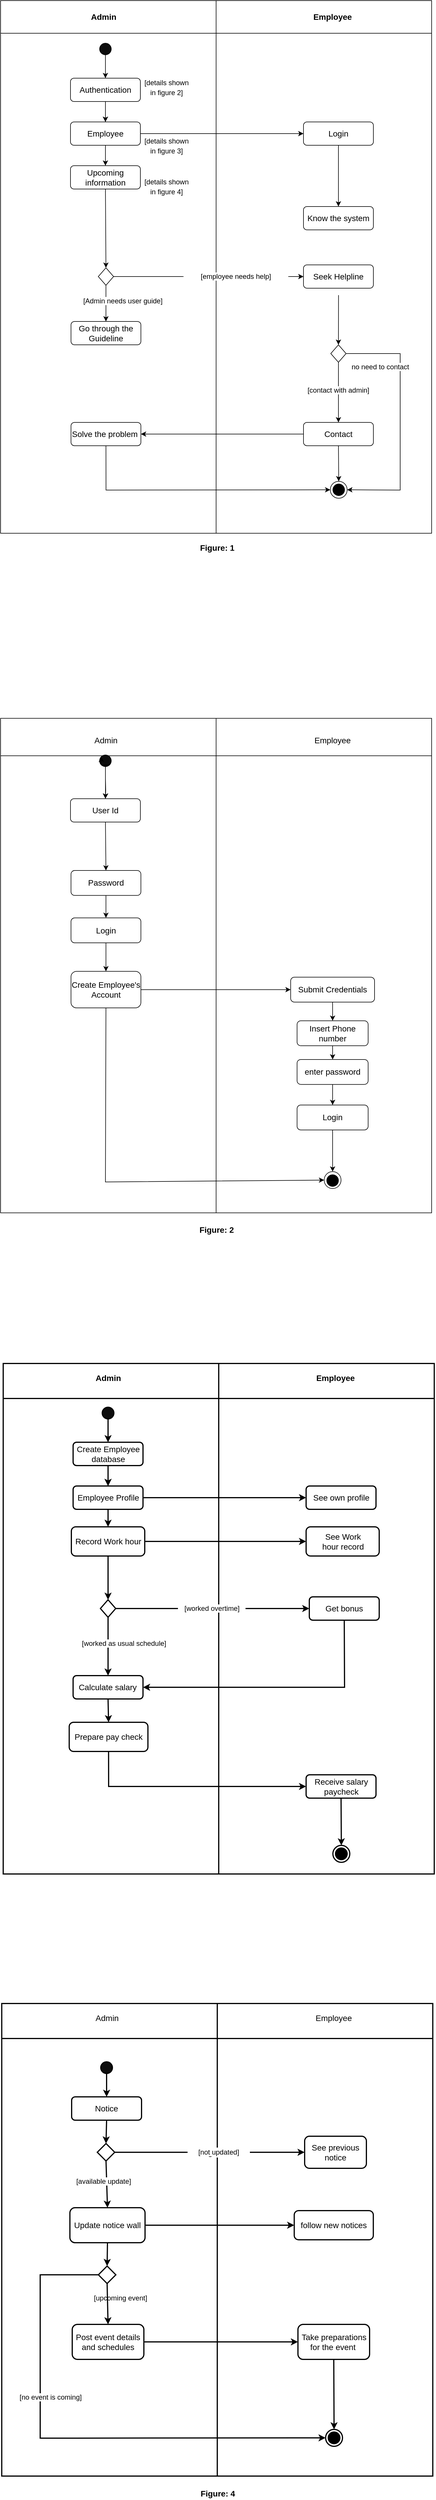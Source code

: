 <mxfile version="20.8.5" type="device"><diagram id="prtHgNgQTEPvFCAcTncT" name="Page-1"><mxGraphModel dx="880" dy="484" grid="1" gridSize="10" guides="1" tooltips="1" connect="1" arrows="1" fold="1" page="0" pageScale="1" pageWidth="827" pageHeight="1169" math="0" shadow="0"><root><mxCell id="0"/><mxCell id="1" parent="0"/><mxCell id="n_a4qfLzVY_lCJGj7iGT-138" value="" style="rounded=0;whiteSpace=wrap;html=1;fontSize=14;strokeWidth=2;" parent="1" vertex="1"><mxGeometry x="48.5" y="2483" width="740" height="875" as="geometry"/></mxCell><mxCell id="n_a4qfLzVY_lCJGj7iGT-116" value="" style="group" parent="1" vertex="1" connectable="0"><mxGeometry x="44" y="1130" width="740" height="930" as="geometry"/></mxCell><mxCell id="n_a4qfLzVY_lCJGj7iGT-72" value="" style="rounded=0;whiteSpace=wrap;html=1;fontSize=14;" parent="n_a4qfLzVY_lCJGj7iGT-116" vertex="1"><mxGeometry y="247.215" width="740" height="847.595" as="geometry"/></mxCell><mxCell id="n_a4qfLzVY_lCJGj7iGT-74" value="" style="endArrow=none;html=1;rounded=0;fontSize=14;" parent="n_a4qfLzVY_lCJGj7iGT-116" edge="1"><mxGeometry width="50" height="50" relative="1" as="geometry"><mxPoint y="311.353" as="sourcePoint"/><mxPoint x="740" y="311.353" as="targetPoint"/><Array as="points"/></mxGeometry></mxCell><mxCell id="n_a4qfLzVY_lCJGj7iGT-75" value="Admin" style="text;strokeColor=none;align=center;fillColor=none;html=1;verticalAlign=middle;whiteSpace=wrap;rounded=0;fontSize=14;" parent="n_a4qfLzVY_lCJGj7iGT-116" vertex="1"><mxGeometry x="150.88" y="268.595" width="60" height="32.069" as="geometry"/></mxCell><mxCell id="n_a4qfLzVY_lCJGj7iGT-76" value="Employee" style="text;strokeColor=none;align=center;fillColor=none;html=1;verticalAlign=middle;whiteSpace=wrap;rounded=0;fontSize=14;" parent="n_a4qfLzVY_lCJGj7iGT-116" vertex="1"><mxGeometry x="540" y="268.595" width="60" height="32.069" as="geometry"/></mxCell><mxCell id="n_a4qfLzVY_lCJGj7iGT-73" value="" style="endArrow=none;html=1;rounded=0;fontSize=14;entryX=0.5;entryY=0;entryDx=0;entryDy=0;exitX=0.5;exitY=1;exitDx=0;exitDy=0;" parent="n_a4qfLzVY_lCJGj7iGT-116" source="n_a4qfLzVY_lCJGj7iGT-72" target="n_a4qfLzVY_lCJGj7iGT-72" edge="1"><mxGeometry width="50" height="50" relative="1" as="geometry"><mxPoint x="374" y="2000.319" as="sourcePoint"/><mxPoint x="424" y="1946.87" as="targetPoint"/></mxGeometry></mxCell><mxCell id="n_a4qfLzVY_lCJGj7iGT-119" value="" style="endArrow=classic;html=1;rounded=0;exitX=0.5;exitY=1;exitDx=0;exitDy=0;entryX=0.5;entryY=0;entryDx=0;entryDy=0;" parent="n_a4qfLzVY_lCJGj7iGT-116" source="n_a4qfLzVY_lCJGj7iGT-121" target="n_a4qfLzVY_lCJGj7iGT-132" edge="1"><mxGeometry x="1" y="-214" width="50" height="50" relative="1" as="geometry"><mxPoint x="686" y="696.181" as="sourcePoint"/><mxPoint x="686" y="776.353" as="targetPoint"/><mxPoint x="19" y="-22" as="offset"/></mxGeometry></mxCell><mxCell id="n_a4qfLzVY_lCJGj7iGT-118" value="" style="endArrow=classic;html=1;rounded=0;exitX=0.5;exitY=1;exitDx=0;exitDy=0;entryX=0.5;entryY=0;entryDx=0;entryDy=0;" parent="n_a4qfLzVY_lCJGj7iGT-116" source="n_a4qfLzVY_lCJGj7iGT-127" target="n_a4qfLzVY_lCJGj7iGT-85" edge="1"><mxGeometry x="1" y="-214" width="50" height="50" relative="1" as="geometry"><mxPoint x="296" y="621.353" as="sourcePoint"/><mxPoint x="296" y="701.526" as="targetPoint"/><mxPoint x="19" y="-22" as="offset"/></mxGeometry></mxCell><mxCell id="n_a4qfLzVY_lCJGj7iGT-85" value="Create Employee's Account" style="rounded=1;whiteSpace=wrap;html=1;fontSize=14;fillColor=#FFFFFF;" parent="n_a4qfLzVY_lCJGj7iGT-116" vertex="1"><mxGeometry x="120.88" y="680.925" width="120" height="62.581" as="geometry"/></mxCell><mxCell id="n_a4qfLzVY_lCJGj7iGT-120" value="" style="endArrow=classic;html=1;rounded=0;exitX=1;exitY=0.5;exitDx=0;exitDy=0;entryX=0;entryY=0.5;entryDx=0;entryDy=0;" parent="n_a4qfLzVY_lCJGj7iGT-116" source="n_a4qfLzVY_lCJGj7iGT-85" target="n_a4qfLzVY_lCJGj7iGT-117" edge="1"><mxGeometry x="1" y="-214" width="50" height="50" relative="1" as="geometry"><mxPoint x="486" y="557.215" as="sourcePoint"/><mxPoint x="486" y="637.388" as="targetPoint"/><mxPoint x="19" y="-22" as="offset"/></mxGeometry></mxCell><mxCell id="n_a4qfLzVY_lCJGj7iGT-123" value="" style="endArrow=classic;html=1;rounded=0;exitX=0.5;exitY=1;exitDx=0;exitDy=0;entryX=0.5;entryY=0;entryDx=0;entryDy=0;" parent="n_a4qfLzVY_lCJGj7iGT-116" source="n_a4qfLzVY_lCJGj7iGT-117" target="n_a4qfLzVY_lCJGj7iGT-121" edge="1"><mxGeometry x="1" y="-214" width="50" height="50" relative="1" as="geometry"><mxPoint x="666.0" y="749.629" as="sourcePoint"/><mxPoint x="666.0" y="829.801" as="targetPoint"/><mxPoint x="19" y="-22" as="offset"/></mxGeometry></mxCell><mxCell id="n_a4qfLzVY_lCJGj7iGT-117" value="Submit Credentials" style="rounded=1;whiteSpace=wrap;html=1;fontSize=14;fillColor=#FFFFFF;" parent="n_a4qfLzVY_lCJGj7iGT-116" vertex="1"><mxGeometry x="498" y="690.836" width="144" height="42.759" as="geometry"/></mxCell><mxCell id="n_a4qfLzVY_lCJGj7iGT-121" value="Insert Phone number" style="rounded=1;whiteSpace=wrap;html=1;fontSize=14;fillColor=#FFFFFF;" parent="n_a4qfLzVY_lCJGj7iGT-116" vertex="1"><mxGeometry x="509" y="765.663" width="122" height="42.759" as="geometry"/></mxCell><mxCell id="n_a4qfLzVY_lCJGj7iGT-101" value="" style="endArrow=classic;html=1;rounded=0;exitX=0.5;exitY=1;exitDx=0;exitDy=0;entryX=0.5;entryY=0;entryDx=0;entryDy=0;" parent="n_a4qfLzVY_lCJGj7iGT-116" source="n_a4qfLzVY_lCJGj7iGT-132" target="n_a4qfLzVY_lCJGj7iGT-133" edge="1"><mxGeometry x="1" y="-214" width="50" height="50" relative="1" as="geometry"><mxPoint x="80.0" y="621.353" as="sourcePoint"/><mxPoint x="181" y="776.353" as="targetPoint"/><mxPoint x="19" y="-22" as="offset"/></mxGeometry></mxCell><mxCell id="n_a4qfLzVY_lCJGj7iGT-126" value="Password" style="rounded=1;whiteSpace=wrap;html=1;fontSize=14;fillColor=#FFFFFF;" parent="n_a4qfLzVY_lCJGj7iGT-116" vertex="1"><mxGeometry x="120.88" y="508.043" width="120" height="42.759" as="geometry"/></mxCell><mxCell id="n_a4qfLzVY_lCJGj7iGT-127" value="Login" style="rounded=1;whiteSpace=wrap;html=1;fontSize=14;fillColor=#FFFFFF;" parent="n_a4qfLzVY_lCJGj7iGT-116" vertex="1"><mxGeometry x="120.88" y="589.284" width="120" height="42.759" as="geometry"/></mxCell><mxCell id="n_a4qfLzVY_lCJGj7iGT-128" value="" style="endArrow=classic;html=1;rounded=0;exitX=0.5;exitY=1;exitDx=0;exitDy=0;entryX=0.5;entryY=0;entryDx=0;entryDy=0;" parent="n_a4qfLzVY_lCJGj7iGT-116" source="n_a4qfLzVY_lCJGj7iGT-126" target="n_a4qfLzVY_lCJGj7iGT-127" edge="1"><mxGeometry x="1" y="-214" width="50" height="50" relative="1" as="geometry"><mxPoint x="190" y="477.043" as="sourcePoint"/><mxPoint x="190.88" y="518.732" as="targetPoint"/><mxPoint x="19" y="-22" as="offset"/></mxGeometry></mxCell><mxCell id="n_a4qfLzVY_lCJGj7iGT-132" value="enter password" style="rounded=1;whiteSpace=wrap;html=1;fontSize=14;fillColor=#FFFFFF;" parent="n_a4qfLzVY_lCJGj7iGT-116" vertex="1"><mxGeometry x="509" y="831.939" width="122" height="42.759" as="geometry"/></mxCell><mxCell id="n_a4qfLzVY_lCJGj7iGT-133" value="Login" style="rounded=1;whiteSpace=wrap;html=1;fontSize=14;fillColor=#FFFFFF;" parent="n_a4qfLzVY_lCJGj7iGT-116" vertex="1"><mxGeometry x="509" y="909.974" width="122" height="42.759" as="geometry"/></mxCell><mxCell id="n_a4qfLzVY_lCJGj7iGT-134" value="" style="ellipse;whiteSpace=wrap;html=1;aspect=fixed;labelBackgroundColor=#FFFFFF;" parent="n_a4qfLzVY_lCJGj7iGT-116" vertex="1"><mxGeometry x="555.5" y="1024.177" width="29" height="29" as="geometry"/></mxCell><mxCell id="n_a4qfLzVY_lCJGj7iGT-135" value="" style="ellipse;whiteSpace=wrap;html=1;aspect=fixed;labelBackgroundColor=#FFFFFF;fillColor=#000000;" parent="n_a4qfLzVY_lCJGj7iGT-116" vertex="1"><mxGeometry x="560" y="1029.475" width="20" height="20" as="geometry"/></mxCell><mxCell id="n_a4qfLzVY_lCJGj7iGT-137" value="" style="endArrow=classic;html=1;rounded=0;entryX=0.5;entryY=0;entryDx=0;entryDy=0;exitX=0.5;exitY=1;exitDx=0;exitDy=0;" parent="n_a4qfLzVY_lCJGj7iGT-116" source="n_a4qfLzVY_lCJGj7iGT-133" target="n_a4qfLzVY_lCJGj7iGT-134" edge="1"><mxGeometry width="50" height="50" relative="1" as="geometry"><mxPoint x="376.0" y="906.456" as="sourcePoint"/><mxPoint x="426.0" y="847.595" as="targetPoint"/></mxGeometry></mxCell><mxCell id="n_a4qfLzVY_lCJGj7iGT-136" value="" style="endArrow=classic;html=1;rounded=0;exitX=0.5;exitY=1;exitDx=0;exitDy=0;entryX=0;entryY=0.5;entryDx=0;entryDy=0;" parent="n_a4qfLzVY_lCJGj7iGT-116" source="n_a4qfLzVY_lCJGj7iGT-85" target="n_a4qfLzVY_lCJGj7iGT-134" edge="1"><mxGeometry width="50" height="50" relative="1" as="geometry"><mxPoint x="366" y="894.684" as="sourcePoint"/><mxPoint x="416" y="835.823" as="targetPoint"/><Array as="points"><mxPoint x="180" y="1041.835"/></Array></mxGeometry></mxCell><mxCell id="n_a4qfLzVY_lCJGj7iGT-214" value="&lt;b&gt;&lt;font style=&quot;font-size: 14px;&quot;&gt;Figure: 2&lt;/font&gt;&lt;/b&gt;" style="text;strokeColor=none;align=center;fillColor=none;html=1;verticalAlign=middle;whiteSpace=wrap;rounded=0;labelBackgroundColor=#FFFFFF;" parent="n_a4qfLzVY_lCJGj7iGT-116" vertex="1"><mxGeometry x="316" y="1106.582" width="110" height="35.316" as="geometry"/></mxCell><mxCell id="LSEvQ7zeTAd2mxooMGou-2" value="" style="rounded=0;whiteSpace=wrap;html=1;fontSize=14;" parent="1" vertex="1"><mxGeometry x="44" y="147" width="740" height="913" as="geometry"/></mxCell><mxCell id="LSEvQ7zeTAd2mxooMGou-4" value="" style="endArrow=none;html=1;rounded=0;fontSize=14;entryX=0.5;entryY=0;entryDx=0;entryDy=0;exitX=0.5;exitY=1;exitDx=0;exitDy=0;" parent="1" source="LSEvQ7zeTAd2mxooMGou-2" target="LSEvQ7zeTAd2mxooMGou-2" edge="1"><mxGeometry width="50" height="50" relative="1" as="geometry"><mxPoint x="374" y="320" as="sourcePoint"/><mxPoint x="424" y="270" as="targetPoint"/></mxGeometry></mxCell><mxCell id="LSEvQ7zeTAd2mxooMGou-6" value="" style="endArrow=none;html=1;rounded=0;fontSize=14;" parent="1" edge="1"><mxGeometry width="50" height="50" relative="1" as="geometry"><mxPoint x="44" y="203" as="sourcePoint"/><mxPoint x="784" y="203" as="targetPoint"/></mxGeometry></mxCell><mxCell id="LSEvQ7zeTAd2mxooMGou-7" value="&lt;b&gt;Admin&lt;/b&gt;" style="text;strokeColor=none;align=center;fillColor=none;html=1;verticalAlign=middle;whiteSpace=wrap;rounded=0;fontSize=14;" parent="1" vertex="1"><mxGeometry x="191" y="160" width="60" height="30" as="geometry"/></mxCell><mxCell id="LSEvQ7zeTAd2mxooMGou-8" value="&lt;b&gt;Employee&lt;/b&gt;" style="text;strokeColor=none;align=center;fillColor=none;html=1;verticalAlign=middle;whiteSpace=wrap;rounded=0;fontSize=14;" parent="1" vertex="1"><mxGeometry x="583.5" y="160" width="60" height="30" as="geometry"/></mxCell><mxCell id="dNxyNK7c78bLwvsdeMH5-23" value="" style="ellipse;whiteSpace=wrap;html=1;direction=east;fillColor=#0D0D0D;" parent="1" vertex="1"><mxGeometry x="214" y="220" width="20" height="20" as="geometry"/></mxCell><mxCell id="LSEvQ7zeTAd2mxooMGou-18" value="" style="edgeStyle=orthogonalEdgeStyle;rounded=0;orthogonalLoop=1;jettySize=auto;html=1;fontSize=14;" parent="1" source="LSEvQ7zeTAd2mxooMGou-11" target="LSEvQ7zeTAd2mxooMGou-14" edge="1"><mxGeometry relative="1" as="geometry"/></mxCell><mxCell id="LSEvQ7zeTAd2mxooMGou-11" value="Authentication" style="rounded=1;whiteSpace=wrap;html=1;fontSize=14;fillColor=#FFFFFF;" parent="1" vertex="1"><mxGeometry x="164" y="280" width="120" height="40" as="geometry"/></mxCell><mxCell id="LSEvQ7zeTAd2mxooMGou-13" value="" style="endArrow=classic;html=1;rounded=0;fontSize=14;exitX=0.5;exitY=1;exitDx=0;exitDy=0;entryX=0.5;entryY=0;entryDx=0;entryDy=0;" parent="1" source="dNxyNK7c78bLwvsdeMH5-23" target="LSEvQ7zeTAd2mxooMGou-11" edge="1"><mxGeometry width="50" height="50" relative="1" as="geometry"><mxPoint x="324" y="360" as="sourcePoint"/><mxPoint x="344" y="350" as="targetPoint"/></mxGeometry></mxCell><mxCell id="LSEvQ7zeTAd2mxooMGou-14" value="Employee" style="rounded=1;whiteSpace=wrap;html=1;fontSize=14;fillColor=#FFFFFF;" parent="1" vertex="1"><mxGeometry x="164" y="355" width="120" height="40" as="geometry"/></mxCell><mxCell id="LSEvQ7zeTAd2mxooMGou-15" value="" style="endArrow=classic;html=1;rounded=0;fontSize=14;exitX=0.5;exitY=1;exitDx=0;exitDy=0;entryX=0.5;entryY=0;entryDx=0;entryDy=0;" parent="1" source="LSEvQ7zeTAd2mxooMGou-11" target="LSEvQ7zeTAd2mxooMGou-14" edge="1"><mxGeometry width="50" height="50" relative="1" as="geometry"><mxPoint x="344" y="310" as="sourcePoint"/><mxPoint x="394" y="270" as="targetPoint"/></mxGeometry></mxCell><mxCell id="LSEvQ7zeTAd2mxooMGou-16" value="Login" style="rounded=1;whiteSpace=wrap;html=1;fontSize=14;fillColor=#FFFFFF;" parent="1" vertex="1"><mxGeometry x="564" y="355" width="120" height="40" as="geometry"/></mxCell><mxCell id="LSEvQ7zeTAd2mxooMGou-17" value="" style="endArrow=classic;html=1;rounded=0;fontSize=14;exitX=1;exitY=0.5;exitDx=0;exitDy=0;entryX=0;entryY=0.5;entryDx=0;entryDy=0;" parent="1" source="LSEvQ7zeTAd2mxooMGou-14" target="LSEvQ7zeTAd2mxooMGou-16" edge="1"><mxGeometry width="50" height="50" relative="1" as="geometry"><mxPoint x="234" y="330.0" as="sourcePoint"/><mxPoint x="234" y="365.0" as="targetPoint"/></mxGeometry></mxCell><mxCell id="LSEvQ7zeTAd2mxooMGou-23" value="Upcoming information" style="rounded=1;whiteSpace=wrap;html=1;fontSize=14;fillColor=#FFFFFF;" parent="1" vertex="1"><mxGeometry x="164" y="430" width="120" height="40" as="geometry"/></mxCell><mxCell id="LSEvQ7zeTAd2mxooMGou-26" value="&lt;font style=&quot;font-size: 12px;&quot;&gt;[details shown in figure 2]&lt;/font&gt;" style="text;strokeColor=none;align=center;fillColor=none;html=1;verticalAlign=middle;whiteSpace=wrap;rounded=0;fontSize=14;" parent="1" vertex="1"><mxGeometry x="284" y="280" width="90" height="30" as="geometry"/></mxCell><mxCell id="LSEvQ7zeTAd2mxooMGou-27" value="&lt;font style=&quot;font-size: 12px;&quot;&gt;[details shown in figure 3]&lt;/font&gt;" style="text;strokeColor=none;align=center;fillColor=none;html=1;verticalAlign=middle;whiteSpace=wrap;rounded=0;fontSize=14;" parent="1" vertex="1"><mxGeometry x="284" y="380" width="90" height="30" as="geometry"/></mxCell><mxCell id="LSEvQ7zeTAd2mxooMGou-28" value="&lt;font style=&quot;font-size: 12px;&quot;&gt;[details shown in figure 4]&lt;/font&gt;" style="text;strokeColor=none;align=center;fillColor=none;html=1;verticalAlign=middle;whiteSpace=wrap;rounded=0;fontSize=14;" parent="1" vertex="1"><mxGeometry x="284" y="450" width="90" height="30" as="geometry"/></mxCell><mxCell id="n_a4qfLzVY_lCJGj7iGT-3" value="" style="endArrow=classic;html=1;rounded=0;exitX=0.5;exitY=1;exitDx=0;exitDy=0;entryX=0.5;entryY=0;entryDx=0;entryDy=0;" parent="1" source="LSEvQ7zeTAd2mxooMGou-14" target="LSEvQ7zeTAd2mxooMGou-23" edge="1"><mxGeometry x="1" y="-214" width="50" height="50" relative="1" as="geometry"><mxPoint x="634" y="665" as="sourcePoint"/><mxPoint x="684" y="615" as="targetPoint"/><mxPoint x="19" y="-22" as="offset"/></mxGeometry></mxCell><mxCell id="n_a4qfLzVY_lCJGj7iGT-4" value="" style="endArrow=classic;html=1;rounded=0;exitX=1;exitY=0.5;exitDx=0;exitDy=0;entryX=0;entryY=0.5;entryDx=0;entryDy=0;startArrow=none;" parent="1" source="n_a4qfLzVY_lCJGj7iGT-18" target="n_a4qfLzVY_lCJGj7iGT-14" edge="1"><mxGeometry x="1" y="-214" width="50" height="50" relative="1" as="geometry"><mxPoint x="644" y="675" as="sourcePoint"/><mxPoint x="694" y="625" as="targetPoint"/><mxPoint x="19" y="-22" as="offset"/></mxGeometry></mxCell><mxCell id="n_a4qfLzVY_lCJGj7iGT-5" value="" style="endArrow=classic;html=1;rounded=0;exitX=0.5;exitY=1;exitDx=0;exitDy=0;entryX=0.5;entryY=0;entryDx=0;entryDy=0;" parent="1" source="n_a4qfLzVY_lCJGj7iGT-17" target="n_a4qfLzVY_lCJGj7iGT-15" edge="1"><mxGeometry x="1" y="-214" width="50" height="50" relative="1" as="geometry"><mxPoint x="654" y="685" as="sourcePoint"/><mxPoint x="704" y="635" as="targetPoint"/><mxPoint x="19" y="-22" as="offset"/></mxGeometry></mxCell><mxCell id="n_a4qfLzVY_lCJGj7iGT-6" value="" style="endArrow=classic;html=1;rounded=0;exitX=0.5;exitY=1;exitDx=0;exitDy=0;entryX=0.5;entryY=0;entryDx=0;entryDy=0;" parent="1" source="LSEvQ7zeTAd2mxooMGou-16" target="n_a4qfLzVY_lCJGj7iGT-13" edge="1"><mxGeometry x="1" y="-214" width="50" height="50" relative="1" as="geometry"><mxPoint x="664" y="695" as="sourcePoint"/><mxPoint x="714" y="640" as="targetPoint"/><mxPoint x="19" y="-22" as="offset"/></mxGeometry></mxCell><mxCell id="n_a4qfLzVY_lCJGj7iGT-12" value="Contact" style="rounded=1;whiteSpace=wrap;html=1;fontSize=14;fillColor=#FFFFFF;" parent="1" vertex="1"><mxGeometry x="564.01" y="870" width="120" height="40" as="geometry"/></mxCell><mxCell id="n_a4qfLzVY_lCJGj7iGT-13" value="Know the system" style="rounded=1;whiteSpace=wrap;html=1;fontSize=14;fillColor=#FFFFFF;" parent="1" vertex="1"><mxGeometry x="564" y="500" width="120" height="40" as="geometry"/></mxCell><mxCell id="n_a4qfLzVY_lCJGj7iGT-14" value="Seek Helpline" style="rounded=1;whiteSpace=wrap;html=1;fontSize=14;fillColor=#FFFFFF;" parent="1" vertex="1"><mxGeometry x="564" y="600" width="120" height="40" as="geometry"/></mxCell><mxCell id="n_a4qfLzVY_lCJGj7iGT-15" value="Go through the Guideline" style="rounded=1;whiteSpace=wrap;html=1;fontSize=14;fillColor=#FFFFFF;" parent="1" vertex="1"><mxGeometry x="164.88" y="697" width="120" height="40" as="geometry"/></mxCell><mxCell id="n_a4qfLzVY_lCJGj7iGT-17" value="" style="rhombus;whiteSpace=wrap;html=1;labelBackgroundColor=#FFFFFF;" parent="1" vertex="1"><mxGeometry x="211.75" y="605" width="26.25" height="30" as="geometry"/></mxCell><mxCell id="n_a4qfLzVY_lCJGj7iGT-18" value="&lt;span style=&quot;background-color: rgb(255, 255, 255);&quot;&gt;[employee needs help]&lt;/span&gt;" style="text;strokeColor=none;align=center;fillColor=none;html=1;verticalAlign=middle;whiteSpace=wrap;rounded=0;" parent="1" vertex="1"><mxGeometry x="358" y="605" width="180" height="30" as="geometry"/></mxCell><mxCell id="n_a4qfLzVY_lCJGj7iGT-19" value="" style="endArrow=none;html=1;rounded=0;exitX=1;exitY=0.5;exitDx=0;exitDy=0;entryX=0;entryY=0.5;entryDx=0;entryDy=0;" parent="1" source="n_a4qfLzVY_lCJGj7iGT-17" target="n_a4qfLzVY_lCJGj7iGT-18" edge="1"><mxGeometry x="1" y="-214" width="50" height="50" relative="1" as="geometry"><mxPoint x="238" y="620" as="sourcePoint"/><mxPoint x="564.0" y="620" as="targetPoint"/><mxPoint x="19" y="-22" as="offset"/></mxGeometry></mxCell><mxCell id="n_a4qfLzVY_lCJGj7iGT-20" value="&lt;span style=&quot;background-color: rgb(255, 255, 255);&quot;&gt;[Admin needs user guide]&lt;/span&gt;" style="text;strokeColor=none;align=center;fillColor=none;html=1;verticalAlign=middle;whiteSpace=wrap;rounded=0;" parent="1" vertex="1"><mxGeometry x="164" y="647" width="180" height="30" as="geometry"/></mxCell><mxCell id="n_a4qfLzVY_lCJGj7iGT-21" value="" style="endArrow=classic;html=1;rounded=0;entryX=0.5;entryY=0;entryDx=0;entryDy=0;exitX=0.5;exitY=1;exitDx=0;exitDy=0;" parent="1" source="LSEvQ7zeTAd2mxooMGou-23" target="n_a4qfLzVY_lCJGj7iGT-17" edge="1"><mxGeometry x="1" y="-214" width="50" height="50" relative="1" as="geometry"><mxPoint x="124.0" y="540.0" as="sourcePoint"/><mxPoint x="174.0" y="490.0" as="targetPoint"/><mxPoint x="19" y="-22" as="offset"/></mxGeometry></mxCell><mxCell id="n_a4qfLzVY_lCJGj7iGT-22" value="" style="endArrow=classic;html=1;rounded=0;entryX=0.5;entryY=0;entryDx=0;entryDy=0;exitX=0.5;exitY=0.767;exitDx=0;exitDy=0;exitPerimeter=0;" parent="1" source="n_a4qfLzVY_lCJGj7iGT-24" target="n_a4qfLzVY_lCJGj7iGT-12" edge="1"><mxGeometry x="1" y="-214" width="50" height="50" relative="1" as="geometry"><mxPoint x="624.01" y="770" as="sourcePoint"/><mxPoint x="234.01" y="780.0" as="targetPoint"/><Array as="points"/><mxPoint x="19" y="-22" as="offset"/></mxGeometry></mxCell><mxCell id="n_a4qfLzVY_lCJGj7iGT-23" value="" style="endArrow=classic;html=1;rounded=0;exitX=0.5;exitY=1;exitDx=0;exitDy=0;entryX=0.5;entryY=0;entryDx=0;entryDy=0;" parent="1" source="n_a4qfLzVY_lCJGj7iGT-12" target="n_a4qfLzVY_lCJGj7iGT-29" edge="1"><mxGeometry x="1" y="-214" width="50" height="50" relative="1" as="geometry"><mxPoint x="229.0" y="1030.0" as="sourcePoint"/><mxPoint x="279.0" y="980.0" as="targetPoint"/><mxPoint x="19" y="-22" as="offset"/></mxGeometry></mxCell><mxCell id="n_a4qfLzVY_lCJGj7iGT-24" value="" style="rhombus;whiteSpace=wrap;html=1;labelBackgroundColor=#FFFFFF;" parent="1" vertex="1"><mxGeometry x="610.88" y="737" width="26.25" height="30" as="geometry"/></mxCell><mxCell id="n_a4qfLzVY_lCJGj7iGT-25" value="&lt;span style=&quot;background-color: rgb(255, 255, 255);&quot;&gt;[contact with admin]&lt;/span&gt;" style="text;strokeColor=none;align=center;fillColor=none;html=1;verticalAlign=middle;whiteSpace=wrap;rounded=0;" parent="1" vertex="1"><mxGeometry x="534" y="800" width="180" height="30" as="geometry"/></mxCell><mxCell id="n_a4qfLzVY_lCJGj7iGT-26" value="" style="endArrow=classic;html=1;rounded=0;entryX=0.5;entryY=0;entryDx=0;entryDy=0;exitX=0.784;exitY=0.553;exitDx=0;exitDy=0;exitPerimeter=0;" parent="1" source="LSEvQ7zeTAd2mxooMGou-2" target="n_a4qfLzVY_lCJGj7iGT-24" edge="1"><mxGeometry x="1" y="-214" width="50" height="50" relative="1" as="geometry"><mxPoint x="239.0" y="810.0" as="sourcePoint"/><mxPoint x="289.0" y="760.0" as="targetPoint"/><mxPoint x="19" y="-22" as="offset"/></mxGeometry></mxCell><mxCell id="n_a4qfLzVY_lCJGj7iGT-27" value="" style="endArrow=classic;html=1;rounded=0;exitX=0;exitY=0.5;exitDx=0;exitDy=0;entryX=1;entryY=0.5;entryDx=0;entryDy=0;" parent="1" source="n_a4qfLzVY_lCJGj7iGT-12" target="n_a4qfLzVY_lCJGj7iGT-28" edge="1"><mxGeometry x="1" y="-214" width="50" height="50" relative="1" as="geometry"><mxPoint x="239.0" y="810.0" as="sourcePoint"/><mxPoint x="289.0" y="760.0" as="targetPoint"/><mxPoint x="19" y="-22" as="offset"/></mxGeometry></mxCell><mxCell id="n_a4qfLzVY_lCJGj7iGT-28" value="Solve the problem&amp;nbsp;" style="rounded=1;whiteSpace=wrap;html=1;fontSize=14;fillColor=#FFFFFF;" parent="1" vertex="1"><mxGeometry x="164.88" y="870" width="120" height="40" as="geometry"/></mxCell><mxCell id="n_a4qfLzVY_lCJGj7iGT-29" value="" style="ellipse;whiteSpace=wrap;html=1;aspect=fixed;labelBackgroundColor=#FFFFFF;" parent="1" vertex="1"><mxGeometry x="610" y="971" width="29" height="29" as="geometry"/></mxCell><mxCell id="n_a4qfLzVY_lCJGj7iGT-30" value="" style="ellipse;whiteSpace=wrap;html=1;aspect=fixed;labelBackgroundColor=#FFFFFF;fillColor=#000000;" parent="1" vertex="1"><mxGeometry x="614.5" y="975.5" width="20" height="20" as="geometry"/></mxCell><mxCell id="n_a4qfLzVY_lCJGj7iGT-31" value="" style="endArrow=classic;html=1;rounded=0;exitX=0.5;exitY=1;exitDx=0;exitDy=0;entryX=0;entryY=0.5;entryDx=0;entryDy=0;" parent="1" source="n_a4qfLzVY_lCJGj7iGT-28" target="n_a4qfLzVY_lCJGj7iGT-29" edge="1"><mxGeometry x="1" y="-214" width="50" height="50" relative="1" as="geometry"><mxPoint x="634.01" y="920.0" as="sourcePoint"/><mxPoint x="634.5" y="981" as="targetPoint"/><Array as="points"><mxPoint x="225" y="986"/></Array><mxPoint x="19" y="-22" as="offset"/></mxGeometry></mxCell><mxCell id="n_a4qfLzVY_lCJGj7iGT-77" value="" style="ellipse;whiteSpace=wrap;html=1;direction=east;fillColor=#0D0D0D;" parent="1" vertex="1"><mxGeometry x="214" y="1440" width="20" height="20" as="geometry"/></mxCell><mxCell id="n_a4qfLzVY_lCJGj7iGT-78" value="" style="edgeStyle=orthogonalEdgeStyle;rounded=0;orthogonalLoop=1;jettySize=auto;html=1;fontSize=14;" parent="1" target="n_a4qfLzVY_lCJGj7iGT-81" edge="1"><mxGeometry relative="1" as="geometry"><mxPoint x="224" y="1480" as="sourcePoint"/></mxGeometry></mxCell><mxCell id="n_a4qfLzVY_lCJGj7iGT-81" value="User Id" style="rounded=1;whiteSpace=wrap;html=1;fontSize=14;fillColor=#FFFFFF;" parent="1" vertex="1"><mxGeometry x="164" y="1515" width="120" height="40" as="geometry"/></mxCell><mxCell id="n_a4qfLzVY_lCJGj7iGT-82" value="" style="endArrow=classic;html=1;rounded=0;fontSize=14;entryX=0.5;entryY=0;entryDx=0;entryDy=0;" parent="1" target="n_a4qfLzVY_lCJGj7iGT-81" edge="1"><mxGeometry width="50" height="50" relative="1" as="geometry"><mxPoint x="224" y="1460" as="sourcePoint"/><mxPoint x="394" y="1430" as="targetPoint"/></mxGeometry></mxCell><mxCell id="n_a4qfLzVY_lCJGj7iGT-89" value="" style="endArrow=classic;html=1;rounded=0;exitX=0.5;exitY=1;exitDx=0;exitDy=0;entryX=0.5;entryY=0;entryDx=0;entryDy=0;" parent="1" source="n_a4qfLzVY_lCJGj7iGT-81" target="n_a4qfLzVY_lCJGj7iGT-126" edge="1"><mxGeometry x="1" y="-214" width="50" height="50" relative="1" as="geometry"><mxPoint x="634" y="1825" as="sourcePoint"/><mxPoint x="224" y="1590" as="targetPoint"/><mxPoint x="19" y="-22" as="offset"/></mxGeometry></mxCell><mxCell id="n_a4qfLzVY_lCJGj7iGT-92" value="" style="endArrow=classic;html=1;rounded=0;exitX=0.5;exitY=1;exitDx=0;exitDy=0;entryX=1;entryY=0.5;entryDx=0;entryDy=0;strokeWidth=2;" parent="1" source="n_a4qfLzVY_lCJGj7iGT-161" target="n_a4qfLzVY_lCJGj7iGT-162" edge="1"><mxGeometry x="1" y="-214" width="50" height="50" relative="1" as="geometry"><mxPoint x="643.5" y="2968" as="sourcePoint"/><mxPoint x="733.5" y="3134" as="targetPoint"/><mxPoint x="19" y="-22" as="offset"/><Array as="points"><mxPoint x="634.5" y="3038"/></Array></mxGeometry></mxCell><mxCell id="n_a4qfLzVY_lCJGj7iGT-115" style="edgeStyle=orthogonalEdgeStyle;rounded=0;orthogonalLoop=1;jettySize=auto;html=1;exitX=1;exitY=1;exitDx=0;exitDy=0;entryX=0;entryY=0;entryDx=0;entryDy=0;" parent="1" source="n_a4qfLzVY_lCJGj7iGT-77" target="n_a4qfLzVY_lCJGj7iGT-77" edge="1"><mxGeometry relative="1" as="geometry"/></mxCell><mxCell id="n_a4qfLzVY_lCJGj7iGT-139" value="" style="endArrow=none;html=1;rounded=0;fontSize=14;entryX=0.5;entryY=0;entryDx=0;entryDy=0;exitX=0.5;exitY=1;exitDx=0;exitDy=0;strokeWidth=2;" parent="1" source="n_a4qfLzVY_lCJGj7iGT-138" target="n_a4qfLzVY_lCJGj7iGT-138" edge="1"><mxGeometry width="50" height="50" relative="1" as="geometry"><mxPoint x="378.5" y="2658" as="sourcePoint"/><mxPoint x="428.5" y="2608" as="targetPoint"/></mxGeometry></mxCell><mxCell id="n_a4qfLzVY_lCJGj7iGT-140" value="" style="endArrow=none;html=1;rounded=0;fontSize=14;strokeWidth=2;" parent="1" edge="1"><mxGeometry width="50" height="50" relative="1" as="geometry"><mxPoint x="48.5" y="2543" as="sourcePoint"/><mxPoint x="788.5" y="2543" as="targetPoint"/></mxGeometry></mxCell><mxCell id="n_a4qfLzVY_lCJGj7iGT-141" value="&lt;b&gt;Admin&lt;/b&gt;" style="text;strokeColor=none;align=center;fillColor=none;html=1;verticalAlign=middle;whiteSpace=wrap;rounded=0;fontSize=14;strokeWidth=2;" parent="1" vertex="1"><mxGeometry x="199.38" y="2493" width="60" height="30" as="geometry"/></mxCell><mxCell id="n_a4qfLzVY_lCJGj7iGT-142" value="&lt;b&gt;Employee&lt;/b&gt;" style="text;strokeColor=none;align=center;fillColor=none;html=1;verticalAlign=middle;whiteSpace=wrap;rounded=0;fontSize=14;strokeWidth=2;" parent="1" vertex="1"><mxGeometry x="589" y="2493" width="60" height="30" as="geometry"/></mxCell><mxCell id="n_a4qfLzVY_lCJGj7iGT-143" value="" style="ellipse;whiteSpace=wrap;html=1;direction=east;fillColor=#0D0D0D;strokeWidth=2;" parent="1" vertex="1"><mxGeometry x="218.5" y="2558" width="20" height="20" as="geometry"/></mxCell><mxCell id="n_a4qfLzVY_lCJGj7iGT-144" value="" style="edgeStyle=orthogonalEdgeStyle;rounded=0;orthogonalLoop=1;jettySize=auto;html=1;fontSize=14;strokeWidth=2;" parent="1" source="n_a4qfLzVY_lCJGj7iGT-145" target="n_a4qfLzVY_lCJGj7iGT-147" edge="1"><mxGeometry relative="1" as="geometry"/></mxCell><mxCell id="n_a4qfLzVY_lCJGj7iGT-145" value="Create Employee database" style="rounded=1;whiteSpace=wrap;html=1;fontSize=14;fillColor=#FFFFFF;strokeWidth=2;" parent="1" vertex="1"><mxGeometry x="168.5" y="2618" width="120" height="40" as="geometry"/></mxCell><mxCell id="n_a4qfLzVY_lCJGj7iGT-146" value="" style="endArrow=classic;html=1;rounded=0;fontSize=14;exitX=0.5;exitY=1;exitDx=0;exitDy=0;entryX=0.5;entryY=0;entryDx=0;entryDy=0;strokeWidth=2;" parent="1" source="n_a4qfLzVY_lCJGj7iGT-143" target="n_a4qfLzVY_lCJGj7iGT-145" edge="1"><mxGeometry width="50" height="50" relative="1" as="geometry"><mxPoint x="328.5" y="2698" as="sourcePoint"/><mxPoint x="348.5" y="2688" as="targetPoint"/></mxGeometry></mxCell><mxCell id="n_a4qfLzVY_lCJGj7iGT-147" value="Employee Profile" style="rounded=1;whiteSpace=wrap;html=1;fontSize=14;fillColor=#FFFFFF;strokeWidth=2;" parent="1" vertex="1"><mxGeometry x="168.5" y="2693" width="120" height="40" as="geometry"/></mxCell><mxCell id="n_a4qfLzVY_lCJGj7iGT-148" value="" style="endArrow=classic;html=1;rounded=0;fontSize=14;exitX=0.5;exitY=1;exitDx=0;exitDy=0;entryX=0.5;entryY=0;entryDx=0;entryDy=0;strokeWidth=2;" parent="1" source="n_a4qfLzVY_lCJGj7iGT-145" target="n_a4qfLzVY_lCJGj7iGT-147" edge="1"><mxGeometry width="50" height="50" relative="1" as="geometry"><mxPoint x="348.5" y="2648" as="sourcePoint"/><mxPoint x="398.5" y="2608" as="targetPoint"/></mxGeometry></mxCell><mxCell id="n_a4qfLzVY_lCJGj7iGT-149" value="See own profile" style="rounded=1;whiteSpace=wrap;html=1;fontSize=14;fillColor=#FFFFFF;strokeWidth=2;" parent="1" vertex="1"><mxGeometry x="568.5" y="2693" width="120" height="40" as="geometry"/></mxCell><mxCell id="n_a4qfLzVY_lCJGj7iGT-150" value="" style="endArrow=classic;html=1;rounded=0;fontSize=14;exitX=1;exitY=0.5;exitDx=0;exitDy=0;entryX=0;entryY=0.5;entryDx=0;entryDy=0;strokeWidth=2;" parent="1" source="n_a4qfLzVY_lCJGj7iGT-147" target="n_a4qfLzVY_lCJGj7iGT-149" edge="1"><mxGeometry width="50" height="50" relative="1" as="geometry"><mxPoint x="238.5" y="2668" as="sourcePoint"/><mxPoint x="238.5" y="2703" as="targetPoint"/></mxGeometry></mxCell><mxCell id="n_a4qfLzVY_lCJGj7iGT-151" value="Record Work hour" style="rounded=1;whiteSpace=wrap;html=1;fontSize=14;fillColor=#FFFFFF;strokeWidth=2;" parent="1" vertex="1"><mxGeometry x="165.5" y="2763" width="126" height="50" as="geometry"/></mxCell><mxCell id="n_a4qfLzVY_lCJGj7iGT-155" value="" style="endArrow=classic;html=1;rounded=0;exitX=0.5;exitY=1;exitDx=0;exitDy=0;entryX=0.5;entryY=0;entryDx=0;entryDy=0;strokeWidth=2;" parent="1" source="n_a4qfLzVY_lCJGj7iGT-147" target="n_a4qfLzVY_lCJGj7iGT-151" edge="1"><mxGeometry x="1" y="-214" width="50" height="50" relative="1" as="geometry"><mxPoint x="638.5" y="3003" as="sourcePoint"/><mxPoint x="688.5" y="2953" as="targetPoint"/><mxPoint x="19" y="-22" as="offset"/></mxGeometry></mxCell><mxCell id="n_a4qfLzVY_lCJGj7iGT-156" value="" style="endArrow=classic;html=1;rounded=0;exitX=1;exitY=0.5;exitDx=0;exitDy=0;entryX=0;entryY=0.5;entryDx=0;entryDy=0;startArrow=none;strokeWidth=2;" parent="1" source="n_a4qfLzVY_lCJGj7iGT-164" target="n_a4qfLzVY_lCJGj7iGT-161" edge="1"><mxGeometry x="1" y="-214" width="50" height="50" relative="1" as="geometry"><mxPoint x="648.5" y="3013" as="sourcePoint"/><mxPoint x="698.5" y="2963" as="targetPoint"/><mxPoint x="19" y="-22" as="offset"/></mxGeometry></mxCell><mxCell id="n_a4qfLzVY_lCJGj7iGT-157" value="" style="endArrow=classic;html=1;rounded=0;exitX=0.5;exitY=1;exitDx=0;exitDy=0;entryX=0.5;entryY=0;entryDx=0;entryDy=0;strokeWidth=2;" parent="1" source="n_a4qfLzVY_lCJGj7iGT-163" target="n_a4qfLzVY_lCJGj7iGT-162" edge="1"><mxGeometry x="1" y="-214" width="50" height="50" relative="1" as="geometry"><mxPoint x="658.5" y="3023" as="sourcePoint"/><mxPoint x="708.5" y="2973" as="targetPoint"/><mxPoint x="19" y="-22" as="offset"/></mxGeometry></mxCell><mxCell id="n_a4qfLzVY_lCJGj7iGT-158" value="" style="endArrow=classic;html=1;rounded=0;exitX=1;exitY=0.5;exitDx=0;exitDy=0;entryX=0;entryY=0.5;entryDx=0;entryDy=0;strokeWidth=2;" parent="1" source="n_a4qfLzVY_lCJGj7iGT-151" target="n_a4qfLzVY_lCJGj7iGT-160" edge="1"><mxGeometry x="1" y="-214" width="50" height="50" relative="1" as="geometry"><mxPoint x="668.5" y="3033" as="sourcePoint"/><mxPoint x="718.5" y="2978" as="targetPoint"/><mxPoint x="19" y="-22" as="offset"/></mxGeometry></mxCell><mxCell id="n_a4qfLzVY_lCJGj7iGT-159" value="Receive salary paycheck" style="rounded=1;whiteSpace=wrap;html=1;fontSize=14;fillColor=#FFFFFF;strokeWidth=2;" parent="1" vertex="1"><mxGeometry x="568.5" y="3188" width="120" height="40" as="geometry"/></mxCell><mxCell id="n_a4qfLzVY_lCJGj7iGT-160" value="See Work &lt;br&gt;hour record" style="rounded=1;whiteSpace=wrap;html=1;fontSize=14;fillColor=#FFFFFF;strokeWidth=2;" parent="1" vertex="1"><mxGeometry x="568.51" y="2763" width="125.5" height="50" as="geometry"/></mxCell><mxCell id="n_a4qfLzVY_lCJGj7iGT-161" value="Get bonus" style="rounded=1;whiteSpace=wrap;html=1;fontSize=14;fillColor=#FFFFFF;strokeWidth=2;" parent="1" vertex="1"><mxGeometry x="574.01" y="2883" width="120" height="40" as="geometry"/></mxCell><mxCell id="n_a4qfLzVY_lCJGj7iGT-162" value="Calculate salary" style="rounded=1;whiteSpace=wrap;html=1;fontSize=14;fillColor=#FFFFFF;strokeWidth=2;" parent="1" vertex="1"><mxGeometry x="168.49" y="3018" width="120" height="40" as="geometry"/></mxCell><mxCell id="n_a4qfLzVY_lCJGj7iGT-163" value="" style="rhombus;whiteSpace=wrap;html=1;labelBackgroundColor=#FFFFFF;strokeWidth=2;" parent="1" vertex="1"><mxGeometry x="215.37" y="2888" width="26.25" height="30" as="geometry"/></mxCell><mxCell id="n_a4qfLzVY_lCJGj7iGT-164" value="&lt;span style=&quot;background-color: rgb(255, 255, 255);&quot;&gt;[worked overtime]&lt;/span&gt;" style="text;strokeColor=none;align=center;fillColor=none;html=1;verticalAlign=middle;whiteSpace=wrap;rounded=0;strokeWidth=2;" parent="1" vertex="1"><mxGeometry x="348.5" y="2888" width="116" height="30" as="geometry"/></mxCell><mxCell id="n_a4qfLzVY_lCJGj7iGT-165" value="" style="endArrow=none;html=1;rounded=0;exitX=1;exitY=0.5;exitDx=0;exitDy=0;entryX=0;entryY=0.5;entryDx=0;entryDy=0;strokeWidth=2;" parent="1" source="n_a4qfLzVY_lCJGj7iGT-163" target="n_a4qfLzVY_lCJGj7iGT-164" edge="1"><mxGeometry x="1" y="-214" width="50" height="50" relative="1" as="geometry"><mxPoint x="242.5" y="2958" as="sourcePoint"/><mxPoint x="568.5" y="2958" as="targetPoint"/><mxPoint x="19" y="-22" as="offset"/></mxGeometry></mxCell><mxCell id="n_a4qfLzVY_lCJGj7iGT-166" value="&lt;span style=&quot;background-color: rgb(255, 255, 255);&quot;&gt;[worked as usual schedule]&lt;/span&gt;" style="text;strokeColor=none;align=center;fillColor=none;html=1;verticalAlign=middle;whiteSpace=wrap;rounded=0;strokeWidth=2;" parent="1" vertex="1"><mxGeometry x="165.5" y="2948" width="180" height="30" as="geometry"/></mxCell><mxCell id="n_a4qfLzVY_lCJGj7iGT-167" value="" style="endArrow=classic;html=1;rounded=0;entryX=0.5;entryY=0;entryDx=0;entryDy=0;exitX=0.5;exitY=1;exitDx=0;exitDy=0;strokeWidth=2;" parent="1" source="n_a4qfLzVY_lCJGj7iGT-151" target="n_a4qfLzVY_lCJGj7iGT-163" edge="1"><mxGeometry x="1" y="-214" width="50" height="50" relative="1" as="geometry"><mxPoint x="128.5" y="2878" as="sourcePoint"/><mxPoint x="178.5" y="2828" as="targetPoint"/><mxPoint x="19" y="-22" as="offset"/></mxGeometry></mxCell><mxCell id="n_a4qfLzVY_lCJGj7iGT-169" value="" style="endArrow=classic;html=1;rounded=0;exitX=0.5;exitY=1;exitDx=0;exitDy=0;entryX=0.5;entryY=0;entryDx=0;entryDy=0;strokeWidth=2;" parent="1" source="n_a4qfLzVY_lCJGj7iGT-159" target="n_a4qfLzVY_lCJGj7iGT-175" edge="1"><mxGeometry x="1" y="-214" width="50" height="50" relative="1" as="geometry"><mxPoint x="233.5" y="3368" as="sourcePoint"/><mxPoint x="283.5" y="3318" as="targetPoint"/><mxPoint x="19" y="-22" as="offset"/></mxGeometry></mxCell><mxCell id="n_a4qfLzVY_lCJGj7iGT-173" value="" style="endArrow=classic;html=1;rounded=0;exitX=0.5;exitY=1;exitDx=0;exitDy=0;entryX=0.5;entryY=0;entryDx=0;entryDy=0;strokeWidth=2;" parent="1" source="n_a4qfLzVY_lCJGj7iGT-162" target="n_a4qfLzVY_lCJGj7iGT-174" edge="1"><mxGeometry x="1" y="-214" width="50" height="50" relative="1" as="geometry"><mxPoint x="243.5" y="3148" as="sourcePoint"/><mxPoint x="293.5" y="3098" as="targetPoint"/><mxPoint x="19" y="-22" as="offset"/></mxGeometry></mxCell><mxCell id="n_a4qfLzVY_lCJGj7iGT-174" value="Prepare pay check" style="rounded=1;whiteSpace=wrap;html=1;fontSize=14;fillColor=#FFFFFF;strokeWidth=2;" parent="1" vertex="1"><mxGeometry x="161.82" y="3098" width="135.12" height="50" as="geometry"/></mxCell><mxCell id="n_a4qfLzVY_lCJGj7iGT-175" value="" style="ellipse;whiteSpace=wrap;html=1;aspect=fixed;labelBackgroundColor=#FFFFFF;strokeWidth=2;" parent="1" vertex="1"><mxGeometry x="614.5" y="3309" width="29" height="29" as="geometry"/></mxCell><mxCell id="n_a4qfLzVY_lCJGj7iGT-176" value="" style="ellipse;whiteSpace=wrap;html=1;aspect=fixed;labelBackgroundColor=#FFFFFF;fillColor=#000000;strokeWidth=2;" parent="1" vertex="1"><mxGeometry x="619" y="3313.5" width="20" height="20" as="geometry"/></mxCell><mxCell id="n_a4qfLzVY_lCJGj7iGT-177" value="" style="endArrow=classic;html=1;rounded=0;exitX=0.5;exitY=1;exitDx=0;exitDy=0;entryX=0;entryY=0.5;entryDx=0;entryDy=0;strokeWidth=2;" parent="1" source="n_a4qfLzVY_lCJGj7iGT-174" target="n_a4qfLzVY_lCJGj7iGT-159" edge="1"><mxGeometry x="1" y="-214" width="50" height="50" relative="1" as="geometry"><mxPoint x="638.51" y="3258" as="sourcePoint"/><mxPoint x="639.0" y="3319" as="targetPoint"/><Array as="points"><mxPoint x="229.5" y="3208"/></Array><mxPoint x="19" y="-22" as="offset"/></mxGeometry></mxCell><mxCell id="n_a4qfLzVY_lCJGj7iGT-180" value="" style="rounded=0;whiteSpace=wrap;html=1;fontSize=14;strokeWidth=2;" parent="1" vertex="1"><mxGeometry x="46" y="3580" width="740" height="810" as="geometry"/></mxCell><mxCell id="n_a4qfLzVY_lCJGj7iGT-181" value="" style="endArrow=none;html=1;rounded=0;fontSize=14;entryX=0.5;entryY=0;entryDx=0;entryDy=0;exitX=0.5;exitY=1;exitDx=0;exitDy=0;strokeWidth=2;" parent="1" source="n_a4qfLzVY_lCJGj7iGT-180" target="n_a4qfLzVY_lCJGj7iGT-180" edge="1"><mxGeometry width="50" height="50" relative="1" as="geometry"><mxPoint x="376" y="3780" as="sourcePoint"/><mxPoint x="426" y="3730" as="targetPoint"/></mxGeometry></mxCell><mxCell id="n_a4qfLzVY_lCJGj7iGT-182" value="" style="endArrow=none;html=1;rounded=0;fontSize=14;strokeWidth=2;" parent="1" edge="1"><mxGeometry width="50" height="50" relative="1" as="geometry"><mxPoint x="46" y="3640" as="sourcePoint"/><mxPoint x="786" y="3640" as="targetPoint"/></mxGeometry></mxCell><mxCell id="n_a4qfLzVY_lCJGj7iGT-183" value="Admin" style="text;strokeColor=none;align=center;fillColor=none;html=1;verticalAlign=middle;whiteSpace=wrap;rounded=0;fontSize=14;strokeWidth=2;" parent="1" vertex="1"><mxGeometry x="196.88" y="3590" width="60" height="30" as="geometry"/></mxCell><mxCell id="n_a4qfLzVY_lCJGj7iGT-184" value="Employee" style="text;strokeColor=none;align=center;fillColor=none;html=1;verticalAlign=middle;whiteSpace=wrap;rounded=0;fontSize=14;strokeWidth=2;" parent="1" vertex="1"><mxGeometry x="586" y="3590" width="60" height="30" as="geometry"/></mxCell><mxCell id="n_a4qfLzVY_lCJGj7iGT-185" value="" style="ellipse;whiteSpace=wrap;html=1;direction=east;fillColor=#0D0D0D;strokeWidth=2;" parent="1" vertex="1"><mxGeometry x="216" y="3680" width="20" height="20" as="geometry"/></mxCell><mxCell id="n_a4qfLzVY_lCJGj7iGT-187" value="Notice" style="rounded=1;whiteSpace=wrap;html=1;fontSize=14;fillColor=#FFFFFF;strokeWidth=2;" parent="1" vertex="1"><mxGeometry x="166" y="3740" width="120" height="40" as="geometry"/></mxCell><mxCell id="n_a4qfLzVY_lCJGj7iGT-188" value="" style="endArrow=classic;html=1;rounded=0;fontSize=14;exitX=0.5;exitY=1;exitDx=0;exitDy=0;entryX=0.5;entryY=0;entryDx=0;entryDy=0;strokeWidth=2;" parent="1" source="n_a4qfLzVY_lCJGj7iGT-185" target="n_a4qfLzVY_lCJGj7iGT-187" edge="1"><mxGeometry width="50" height="50" relative="1" as="geometry"><mxPoint x="326" y="3820" as="sourcePoint"/><mxPoint x="346" y="3810" as="targetPoint"/></mxGeometry></mxCell><mxCell id="n_a4qfLzVY_lCJGj7iGT-191" value="See previous notice" style="rounded=1;whiteSpace=wrap;html=1;fontSize=14;fillColor=#FFFFFF;strokeWidth=2;" parent="1" vertex="1"><mxGeometry x="566" y="3807.5" width="106" height="55" as="geometry"/></mxCell><mxCell id="n_a4qfLzVY_lCJGj7iGT-192" value="" style="endArrow=classic;html=1;rounded=0;fontSize=14;exitX=1;exitY=0.5;exitDx=0;exitDy=0;entryX=0;entryY=0.5;entryDx=0;entryDy=0;startArrow=none;strokeWidth=2;" parent="1" source="n_a4qfLzVY_lCJGj7iGT-220" target="n_a4qfLzVY_lCJGj7iGT-191" edge="1"><mxGeometry width="50" height="50" relative="1" as="geometry"><mxPoint x="286" y="3835" as="sourcePoint"/><mxPoint x="236" y="3825" as="targetPoint"/></mxGeometry></mxCell><mxCell id="n_a4qfLzVY_lCJGj7iGT-193" value="Update notice wall" style="rounded=1;whiteSpace=wrap;html=1;fontSize=14;fillColor=#FFFFFF;strokeWidth=2;" parent="1" vertex="1"><mxGeometry x="163" y="3930" width="129" height="60" as="geometry"/></mxCell><mxCell id="n_a4qfLzVY_lCJGj7iGT-194" value="" style="endArrow=classic;html=1;rounded=0;exitX=0.5;exitY=1;exitDx=0;exitDy=0;entryX=0.5;entryY=0;entryDx=0;entryDy=0;strokeWidth=2;" parent="1" source="n_a4qfLzVY_lCJGj7iGT-217" target="n_a4qfLzVY_lCJGj7iGT-193" edge="1"><mxGeometry x="1" y="-214" width="50" height="50" relative="1" as="geometry"><mxPoint x="226" y="3855" as="sourcePoint"/><mxPoint x="686" y="4075" as="targetPoint"/><mxPoint x="19" y="-22" as="offset"/></mxGeometry></mxCell><mxCell id="n_a4qfLzVY_lCJGj7iGT-197" value="" style="endArrow=classic;html=1;rounded=0;exitX=1;exitY=0.5;exitDx=0;exitDy=0;entryX=0;entryY=0.5;entryDx=0;entryDy=0;strokeWidth=2;" parent="1" source="n_a4qfLzVY_lCJGj7iGT-193" target="n_a4qfLzVY_lCJGj7iGT-199" edge="1"><mxGeometry x="1" y="-214" width="50" height="50" relative="1" as="geometry"><mxPoint x="666" y="4155" as="sourcePoint"/><mxPoint x="716" y="4100" as="targetPoint"/><mxPoint x="19" y="-22" as="offset"/></mxGeometry></mxCell><mxCell id="n_a4qfLzVY_lCJGj7iGT-199" value="follow new notices" style="rounded=1;whiteSpace=wrap;html=1;fontSize=14;fillColor=#FFFFFF;strokeWidth=2;" parent="1" vertex="1"><mxGeometry x="548.13" y="3935" width="135.75" height="50" as="geometry"/></mxCell><mxCell id="n_a4qfLzVY_lCJGj7iGT-201" value="Post event details and schedules" style="rounded=1;whiteSpace=wrap;html=1;fontSize=14;fillColor=#FFFFFF;strokeWidth=2;" parent="1" vertex="1"><mxGeometry x="167" y="4130" width="123" height="60" as="geometry"/></mxCell><mxCell id="n_a4qfLzVY_lCJGj7iGT-206" value="" style="endArrow=classic;html=1;rounded=0;entryX=0.5;entryY=0;entryDx=0;entryDy=0;exitX=0.5;exitY=1;exitDx=0;exitDy=0;strokeWidth=2;" parent="1" source="n_a4qfLzVY_lCJGj7iGT-193" target="n_a4qfLzVY_lCJGj7iGT-222" edge="1"><mxGeometry x="1" y="-214" width="50" height="50" relative="1" as="geometry"><mxPoint x="126.0" y="4000" as="sourcePoint"/><mxPoint x="225.995" y="4010" as="targetPoint"/><mxPoint x="19" y="-22" as="offset"/></mxGeometry></mxCell><mxCell id="n_a4qfLzVY_lCJGj7iGT-208" value="" style="endArrow=classic;html=1;rounded=0;exitX=1;exitY=0.5;exitDx=0;exitDy=0;entryX=0;entryY=0.5;entryDx=0;entryDy=0;strokeWidth=2;" parent="1" source="n_a4qfLzVY_lCJGj7iGT-201" target="n_a4qfLzVY_lCJGj7iGT-225" edge="1"><mxGeometry x="1" y="-214" width="50" height="50" relative="1" as="geometry"><mxPoint x="241.0" y="4270" as="sourcePoint"/><mxPoint x="226.88" y="4220" as="targetPoint"/><mxPoint x="19" y="-22" as="offset"/></mxGeometry></mxCell><mxCell id="n_a4qfLzVY_lCJGj7iGT-212" value="" style="endArrow=classic;html=1;rounded=0;exitX=0;exitY=0.5;exitDx=0;exitDy=0;entryX=0;entryY=0.5;entryDx=0;entryDy=0;strokeWidth=2;" parent="1" source="n_a4qfLzVY_lCJGj7iGT-222" target="n_a4qfLzVY_lCJGj7iGT-227" edge="1"><mxGeometry x="1" y="-214" width="50" height="50" relative="1" as="geometry"><mxPoint x="226.88" y="4270" as="sourcePoint"/><mxPoint x="602" y="4320" as="targetPoint"/><Array as="points"><mxPoint x="112" y="4045"/><mxPoint x="112" y="4325"/></Array><mxPoint x="19" y="-22" as="offset"/></mxGeometry></mxCell><mxCell id="n_a4qfLzVY_lCJGj7iGT-213" value="&lt;b&gt;&lt;font style=&quot;font-size: 14px;&quot;&gt;Figure: 1&lt;/font&gt;&lt;/b&gt;" style="text;strokeColor=none;align=center;fillColor=none;html=1;verticalAlign=middle;whiteSpace=wrap;rounded=0;labelBackgroundColor=#FFFFFF;" parent="1" vertex="1"><mxGeometry x="348" y="1070" width="136" height="30" as="geometry"/></mxCell><mxCell id="n_a4qfLzVY_lCJGj7iGT-216" value="&lt;b&gt;&lt;font style=&quot;font-size: 14px;&quot;&gt;Figure: 4&lt;/font&gt;&lt;/b&gt;" style="text;strokeColor=none;align=center;fillColor=none;html=1;verticalAlign=middle;whiteSpace=wrap;rounded=0;labelBackgroundColor=#FFFFFF;strokeWidth=2;" parent="1" vertex="1"><mxGeometry x="366.5" y="3820" width="100" height="30" as="geometry"/></mxCell><mxCell id="n_a4qfLzVY_lCJGj7iGT-217" value="" style="rhombus;whiteSpace=wrap;html=1;labelBackgroundColor=#FFFFFF;fontSize=14;fillColor=#FFFFFF;strokeWidth=2;" parent="1" vertex="1"><mxGeometry x="210" y="3820" width="30" height="30" as="geometry"/></mxCell><mxCell id="n_a4qfLzVY_lCJGj7iGT-218" value="" style="endArrow=classic;html=1;rounded=0;fontSize=14;exitX=0.5;exitY=1;exitDx=0;exitDy=0;entryX=0.5;entryY=0;entryDx=0;entryDy=0;strokeWidth=2;" parent="1" source="n_a4qfLzVY_lCJGj7iGT-187" target="n_a4qfLzVY_lCJGj7iGT-217" edge="1"><mxGeometry width="50" height="50" relative="1" as="geometry"><mxPoint x="236" y="3710" as="sourcePoint"/><mxPoint x="236" y="3750" as="targetPoint"/></mxGeometry></mxCell><mxCell id="n_a4qfLzVY_lCJGj7iGT-219" value="&lt;span style=&quot;background-color: rgb(255, 255, 255);&quot;&gt;[available update]&lt;/span&gt;" style="text;strokeColor=none;align=center;fillColor=none;html=1;verticalAlign=middle;whiteSpace=wrap;rounded=0;strokeWidth=2;" parent="1" vertex="1"><mxGeometry x="163" y="3870" width="116" height="30" as="geometry"/></mxCell><mxCell id="n_a4qfLzVY_lCJGj7iGT-220" value="&lt;span style=&quot;background-color: rgb(255, 255, 255);&quot;&gt;[not updated]&lt;/span&gt;" style="text;strokeColor=none;align=center;fillColor=none;html=1;verticalAlign=middle;whiteSpace=wrap;rounded=0;strokeWidth=2;" parent="1" vertex="1"><mxGeometry x="365" y="3820" width="107" height="30" as="geometry"/></mxCell><mxCell id="n_a4qfLzVY_lCJGj7iGT-221" value="" style="endArrow=none;html=1;rounded=0;fontSize=14;exitX=1;exitY=0.5;exitDx=0;exitDy=0;entryX=0;entryY=0.5;entryDx=0;entryDy=0;strokeWidth=2;" parent="1" source="n_a4qfLzVY_lCJGj7iGT-217" target="n_a4qfLzVY_lCJGj7iGT-220" edge="1"><mxGeometry width="50" height="50" relative="1" as="geometry"><mxPoint x="286" y="3835" as="sourcePoint"/><mxPoint x="566" y="3835" as="targetPoint"/></mxGeometry></mxCell><mxCell id="n_a4qfLzVY_lCJGj7iGT-222" value="" style="rhombus;whiteSpace=wrap;html=1;labelBackgroundColor=#FFFFFF;fontSize=14;fillColor=#FFFFFF;strokeWidth=2;" parent="1" vertex="1"><mxGeometry x="211.88" y="4030" width="30" height="30" as="geometry"/></mxCell><mxCell id="n_a4qfLzVY_lCJGj7iGT-223" value="&lt;span style=&quot;background-color: rgb(255, 255, 255);&quot;&gt;[upcoming event]&lt;/span&gt;" style="text;strokeColor=none;align=center;fillColor=none;html=1;verticalAlign=middle;whiteSpace=wrap;rounded=0;strokeWidth=2;" parent="1" vertex="1"><mxGeometry x="192" y="4070" width="116" height="30" as="geometry"/></mxCell><mxCell id="n_a4qfLzVY_lCJGj7iGT-224" value="" style="endArrow=classic;html=1;rounded=0;fontSize=14;exitX=0.5;exitY=1;exitDx=0;exitDy=0;entryX=0.5;entryY=0;entryDx=0;entryDy=0;strokeWidth=2;" parent="1" source="n_a4qfLzVY_lCJGj7iGT-222" target="n_a4qfLzVY_lCJGj7iGT-201" edge="1"><mxGeometry width="50" height="50" relative="1" as="geometry"><mxPoint x="412" y="4010" as="sourcePoint"/><mxPoint x="462" y="3960" as="targetPoint"/></mxGeometry></mxCell><mxCell id="n_a4qfLzVY_lCJGj7iGT-225" value="Take preparations for the event&amp;nbsp;" style="rounded=1;whiteSpace=wrap;html=1;fontSize=14;fillColor=#FFFFFF;strokeWidth=2;" parent="1" vertex="1"><mxGeometry x="554.5" y="4130" width="123" height="60" as="geometry"/></mxCell><mxCell id="n_a4qfLzVY_lCJGj7iGT-226" value="&lt;span style=&quot;background-color: rgb(255, 255, 255);&quot;&gt;[no event is coming]&lt;/span&gt;" style="text;strokeColor=none;align=center;fillColor=none;html=1;verticalAlign=middle;whiteSpace=wrap;rounded=0;strokeWidth=2;" parent="1" vertex="1"><mxGeometry x="72" y="4240" width="116" height="30" as="geometry"/></mxCell><mxCell id="n_a4qfLzVY_lCJGj7iGT-230" value="" style="group;strokeWidth=2;" parent="1" vertex="1" connectable="0"><mxGeometry x="602" y="4310" width="29" height="29" as="geometry"/></mxCell><mxCell id="n_a4qfLzVY_lCJGj7iGT-227" value="" style="ellipse;whiteSpace=wrap;html=1;aspect=fixed;labelBackgroundColor=#FFFFFF;strokeWidth=2;" parent="n_a4qfLzVY_lCJGj7iGT-230" vertex="1"><mxGeometry width="29" height="29" as="geometry"/></mxCell><mxCell id="n_a4qfLzVY_lCJGj7iGT-228" value="" style="ellipse;whiteSpace=wrap;html=1;aspect=fixed;labelBackgroundColor=#FFFFFF;fillColor=#000000;strokeWidth=2;" parent="n_a4qfLzVY_lCJGj7iGT-230" vertex="1"><mxGeometry x="4.5" y="4.5" width="20" height="20" as="geometry"/></mxCell><mxCell id="n_a4qfLzVY_lCJGj7iGT-232" value="" style="endArrow=classic;html=1;rounded=0;fontSize=14;exitX=0.5;exitY=1;exitDx=0;exitDy=0;entryX=0.5;entryY=0;entryDx=0;entryDy=0;strokeWidth=2;" parent="1" source="n_a4qfLzVY_lCJGj7iGT-225" target="n_a4qfLzVY_lCJGj7iGT-227" edge="1"><mxGeometry width="50" height="50" relative="1" as="geometry"><mxPoint x="412" y="4360" as="sourcePoint"/><mxPoint x="462" y="4310" as="targetPoint"/></mxGeometry></mxCell><mxCell id="8IvSHA0-hyoNmik0SNfY-1" value="&lt;b&gt;&lt;font style=&quot;font-size: 14px;&quot;&gt;Figure: 4&lt;/font&gt;&lt;/b&gt;" style="text;strokeColor=none;align=center;fillColor=none;html=1;verticalAlign=middle;whiteSpace=wrap;rounded=0;labelBackgroundColor=#FFFFFF;" parent="1" vertex="1"><mxGeometry x="353.5" y="4410" width="126" height="20" as="geometry"/></mxCell><mxCell id="8IvSHA0-hyoNmik0SNfY-3" value="" style="endArrow=classic;html=1;rounded=0;entryX=1;entryY=0.5;entryDx=0;entryDy=0;exitX=1;exitY=0.5;exitDx=0;exitDy=0;" parent="1" source="n_a4qfLzVY_lCJGj7iGT-24" target="n_a4qfLzVY_lCJGj7iGT-29" edge="1"><mxGeometry x="1" y="-214" width="50" height="50" relative="1" as="geometry"><mxPoint x="750.16" y="830" as="sourcePoint"/><mxPoint x="750.005" y="927.18" as="targetPoint"/><mxPoint x="19" y="-22" as="offset"/><Array as="points"><mxPoint x="730" y="752"/><mxPoint x="730" y="986"/></Array></mxGeometry></mxCell><mxCell id="8IvSHA0-hyoNmik0SNfY-4" value="&lt;span style=&quot;background-color: rgb(255, 255, 255);&quot;&gt;no need to contact&lt;/span&gt;" style="text;strokeColor=none;align=center;fillColor=none;html=1;verticalAlign=middle;whiteSpace=wrap;rounded=0;" parent="1" vertex="1"><mxGeometry x="606" y="760" width="180" height="30" as="geometry"/></mxCell></root></mxGraphModel></diagram></mxfile>